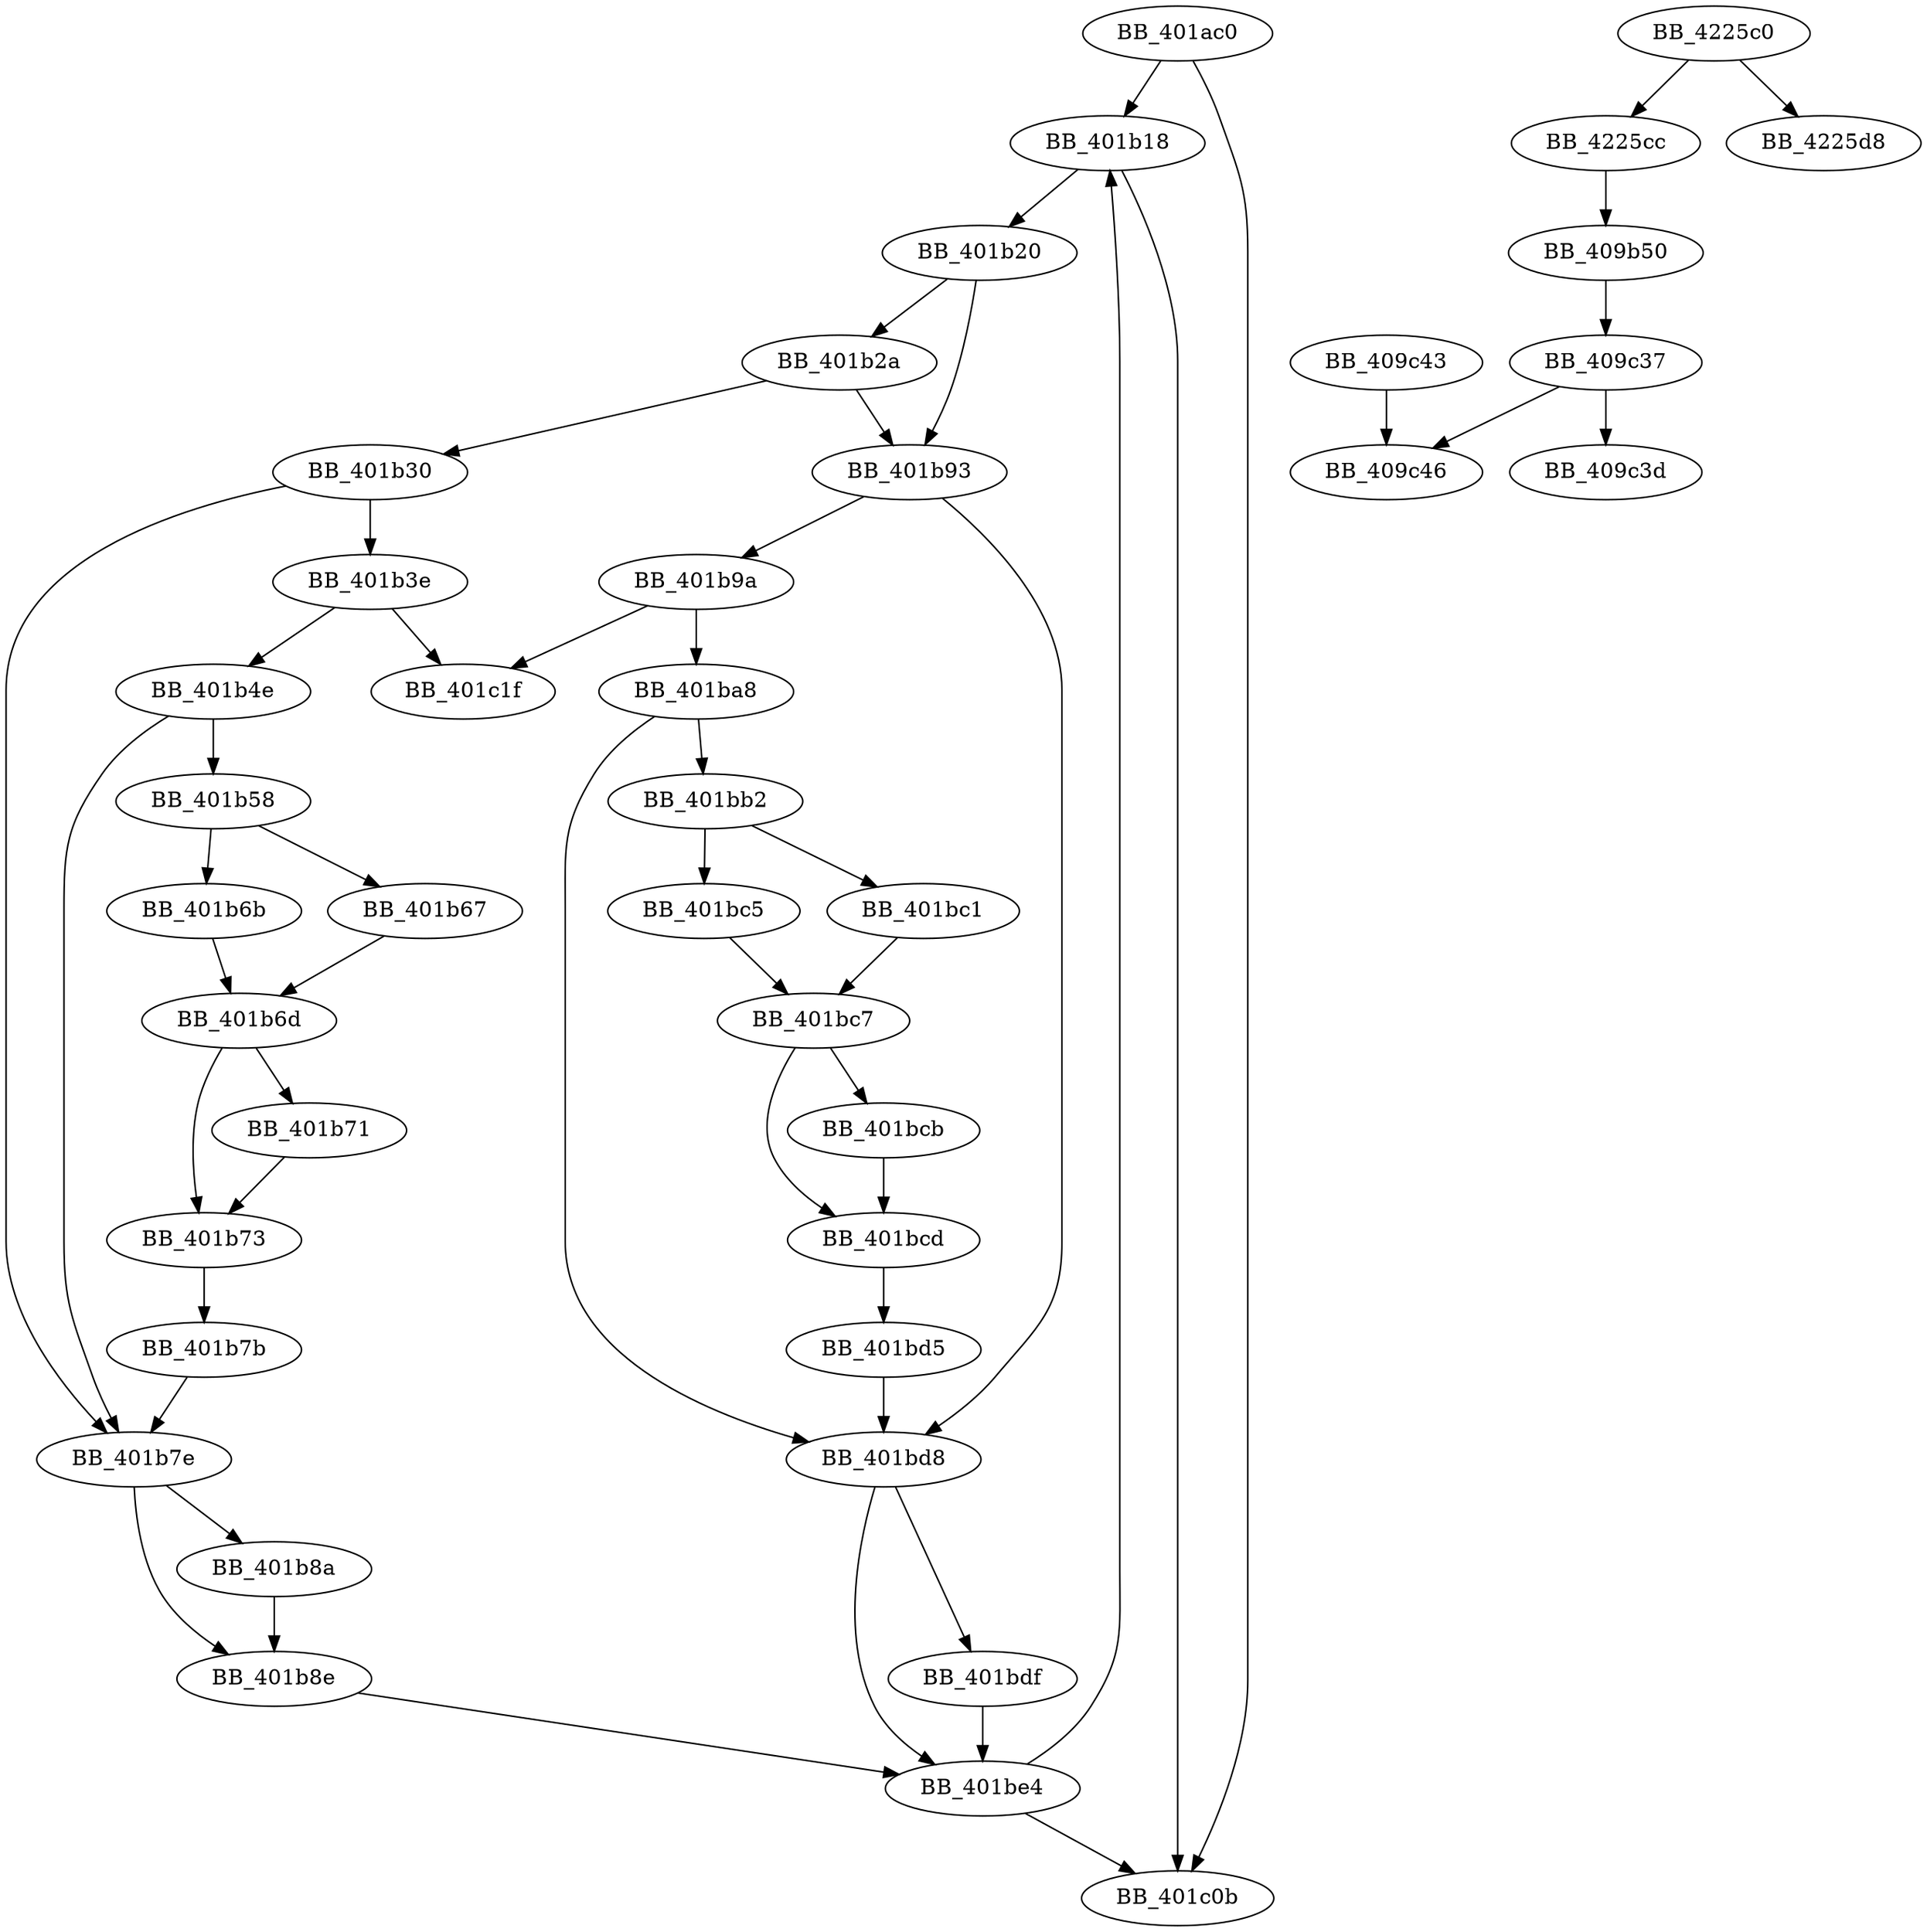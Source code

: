DiGraph sub_401AC0{
BB_401ac0->BB_401b18
BB_401ac0->BB_401c0b
BB_401b18->BB_401b20
BB_401b18->BB_401c0b
BB_401b20->BB_401b2a
BB_401b20->BB_401b93
BB_401b2a->BB_401b30
BB_401b2a->BB_401b93
BB_401b30->BB_401b3e
BB_401b30->BB_401b7e
BB_401b3e->BB_401b4e
BB_401b3e->BB_401c1f
BB_401b4e->BB_401b58
BB_401b4e->BB_401b7e
BB_401b58->BB_401b67
BB_401b58->BB_401b6b
BB_401b67->BB_401b6d
BB_401b6b->BB_401b6d
BB_401b6d->BB_401b71
BB_401b6d->BB_401b73
BB_401b71->BB_401b73
BB_401b73->BB_401b7b
BB_401b7b->BB_401b7e
BB_401b7e->BB_401b8a
BB_401b7e->BB_401b8e
BB_401b8a->BB_401b8e
BB_401b8e->BB_401be4
BB_401b93->BB_401b9a
BB_401b93->BB_401bd8
BB_401b9a->BB_401ba8
BB_401b9a->BB_401c1f
BB_401ba8->BB_401bb2
BB_401ba8->BB_401bd8
BB_401bb2->BB_401bc1
BB_401bb2->BB_401bc5
BB_401bc1->BB_401bc7
BB_401bc5->BB_401bc7
BB_401bc7->BB_401bcb
BB_401bc7->BB_401bcd
BB_401bcb->BB_401bcd
BB_401bcd->BB_401bd5
BB_401bd5->BB_401bd8
BB_401bd8->BB_401bdf
BB_401bd8->BB_401be4
BB_401bdf->BB_401be4
BB_401be4->BB_401b18
BB_401be4->BB_401c0b
BB_409b50->BB_409c37
BB_409c37->BB_409c3d
BB_409c37->BB_409c46
BB_409c43->BB_409c46
BB_4225c0->BB_4225cc
BB_4225c0->BB_4225d8
BB_4225cc->BB_409b50
}
